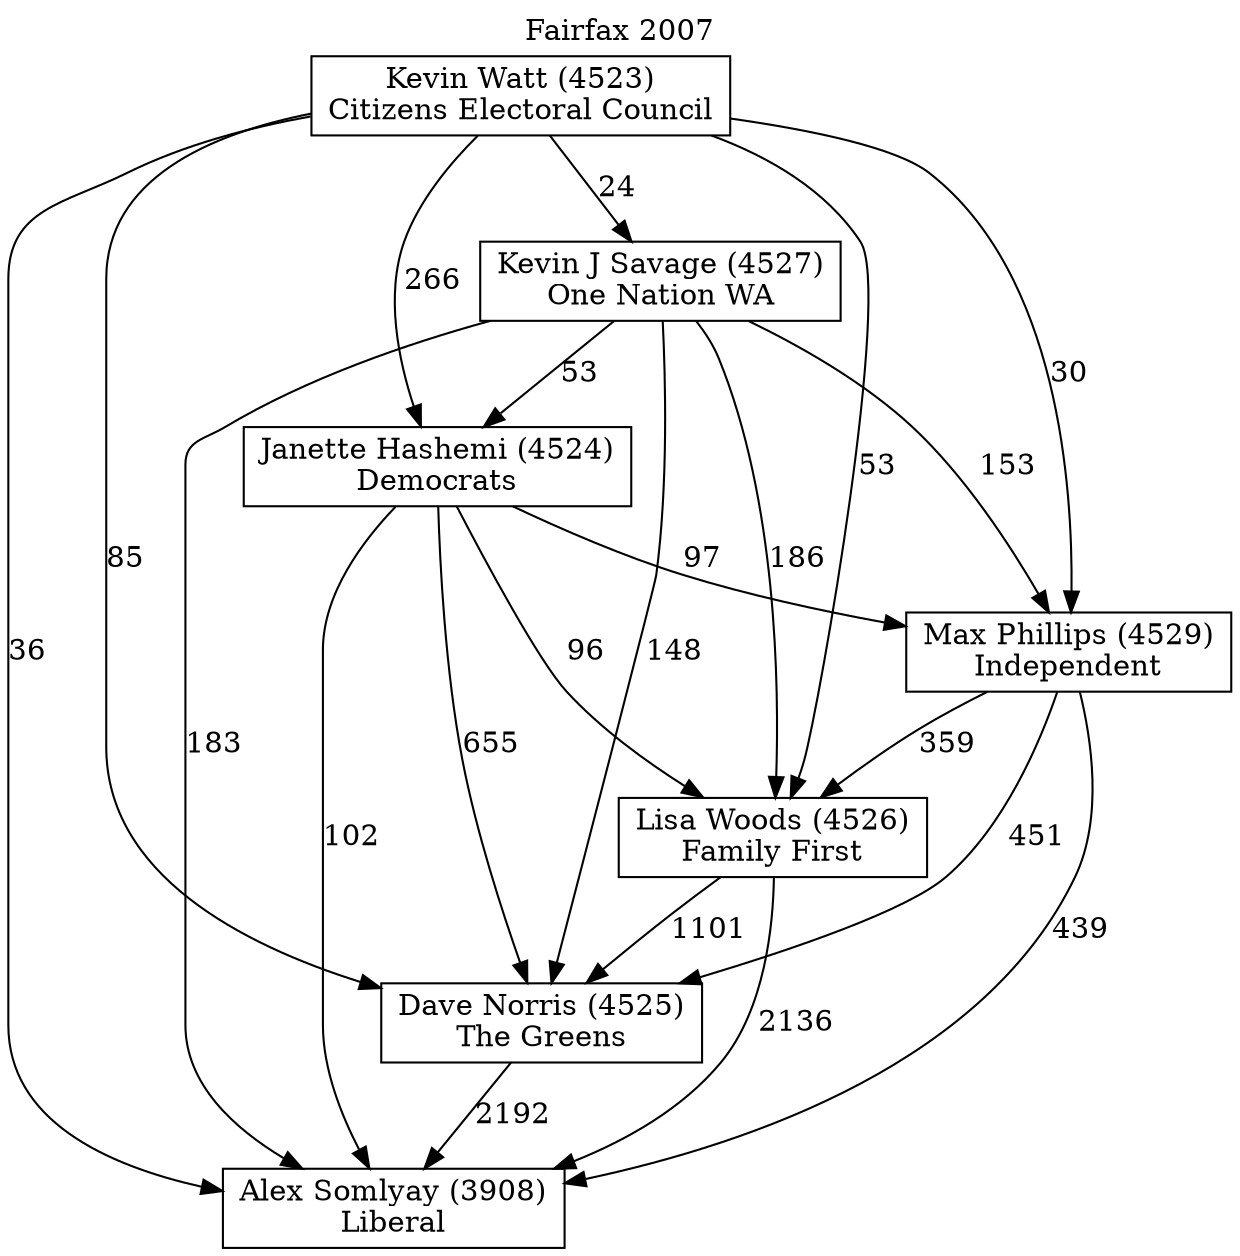 // House preference flow
digraph "Alex Somlyay (3908)_Fairfax_2007" {
	graph [label="Fairfax 2007" labelloc=t mclimit=10]
	node [shape=box]
	"Alex Somlyay (3908)" [label="Alex Somlyay (3908)
Liberal"]
	"Dave Norris (4525)" [label="Dave Norris (4525)
The Greens"]
	"Lisa Woods (4526)" [label="Lisa Woods (4526)
Family First"]
	"Max Phillips (4529)" [label="Max Phillips (4529)
Independent"]
	"Janette Hashemi (4524)" [label="Janette Hashemi (4524)
Democrats"]
	"Kevin J Savage (4527)" [label="Kevin J Savage (4527)
One Nation WA"]
	"Kevin Watt (4523)" [label="Kevin Watt (4523)
Citizens Electoral Council"]
	"Dave Norris (4525)" -> "Alex Somlyay (3908)" [label=2192]
	"Lisa Woods (4526)" -> "Dave Norris (4525)" [label=1101]
	"Max Phillips (4529)" -> "Lisa Woods (4526)" [label=359]
	"Janette Hashemi (4524)" -> "Max Phillips (4529)" [label=97]
	"Kevin J Savage (4527)" -> "Janette Hashemi (4524)" [label=53]
	"Kevin Watt (4523)" -> "Kevin J Savage (4527)" [label=24]
	"Lisa Woods (4526)" -> "Alex Somlyay (3908)" [label=2136]
	"Max Phillips (4529)" -> "Alex Somlyay (3908)" [label=439]
	"Janette Hashemi (4524)" -> "Alex Somlyay (3908)" [label=102]
	"Kevin J Savage (4527)" -> "Alex Somlyay (3908)" [label=183]
	"Kevin Watt (4523)" -> "Alex Somlyay (3908)" [label=36]
	"Kevin Watt (4523)" -> "Janette Hashemi (4524)" [label=266]
	"Kevin J Savage (4527)" -> "Max Phillips (4529)" [label=153]
	"Kevin Watt (4523)" -> "Max Phillips (4529)" [label=30]
	"Janette Hashemi (4524)" -> "Lisa Woods (4526)" [label=96]
	"Kevin J Savage (4527)" -> "Lisa Woods (4526)" [label=186]
	"Kevin Watt (4523)" -> "Lisa Woods (4526)" [label=53]
	"Max Phillips (4529)" -> "Dave Norris (4525)" [label=451]
	"Janette Hashemi (4524)" -> "Dave Norris (4525)" [label=655]
	"Kevin J Savage (4527)" -> "Dave Norris (4525)" [label=148]
	"Kevin Watt (4523)" -> "Dave Norris (4525)" [label=85]
}
